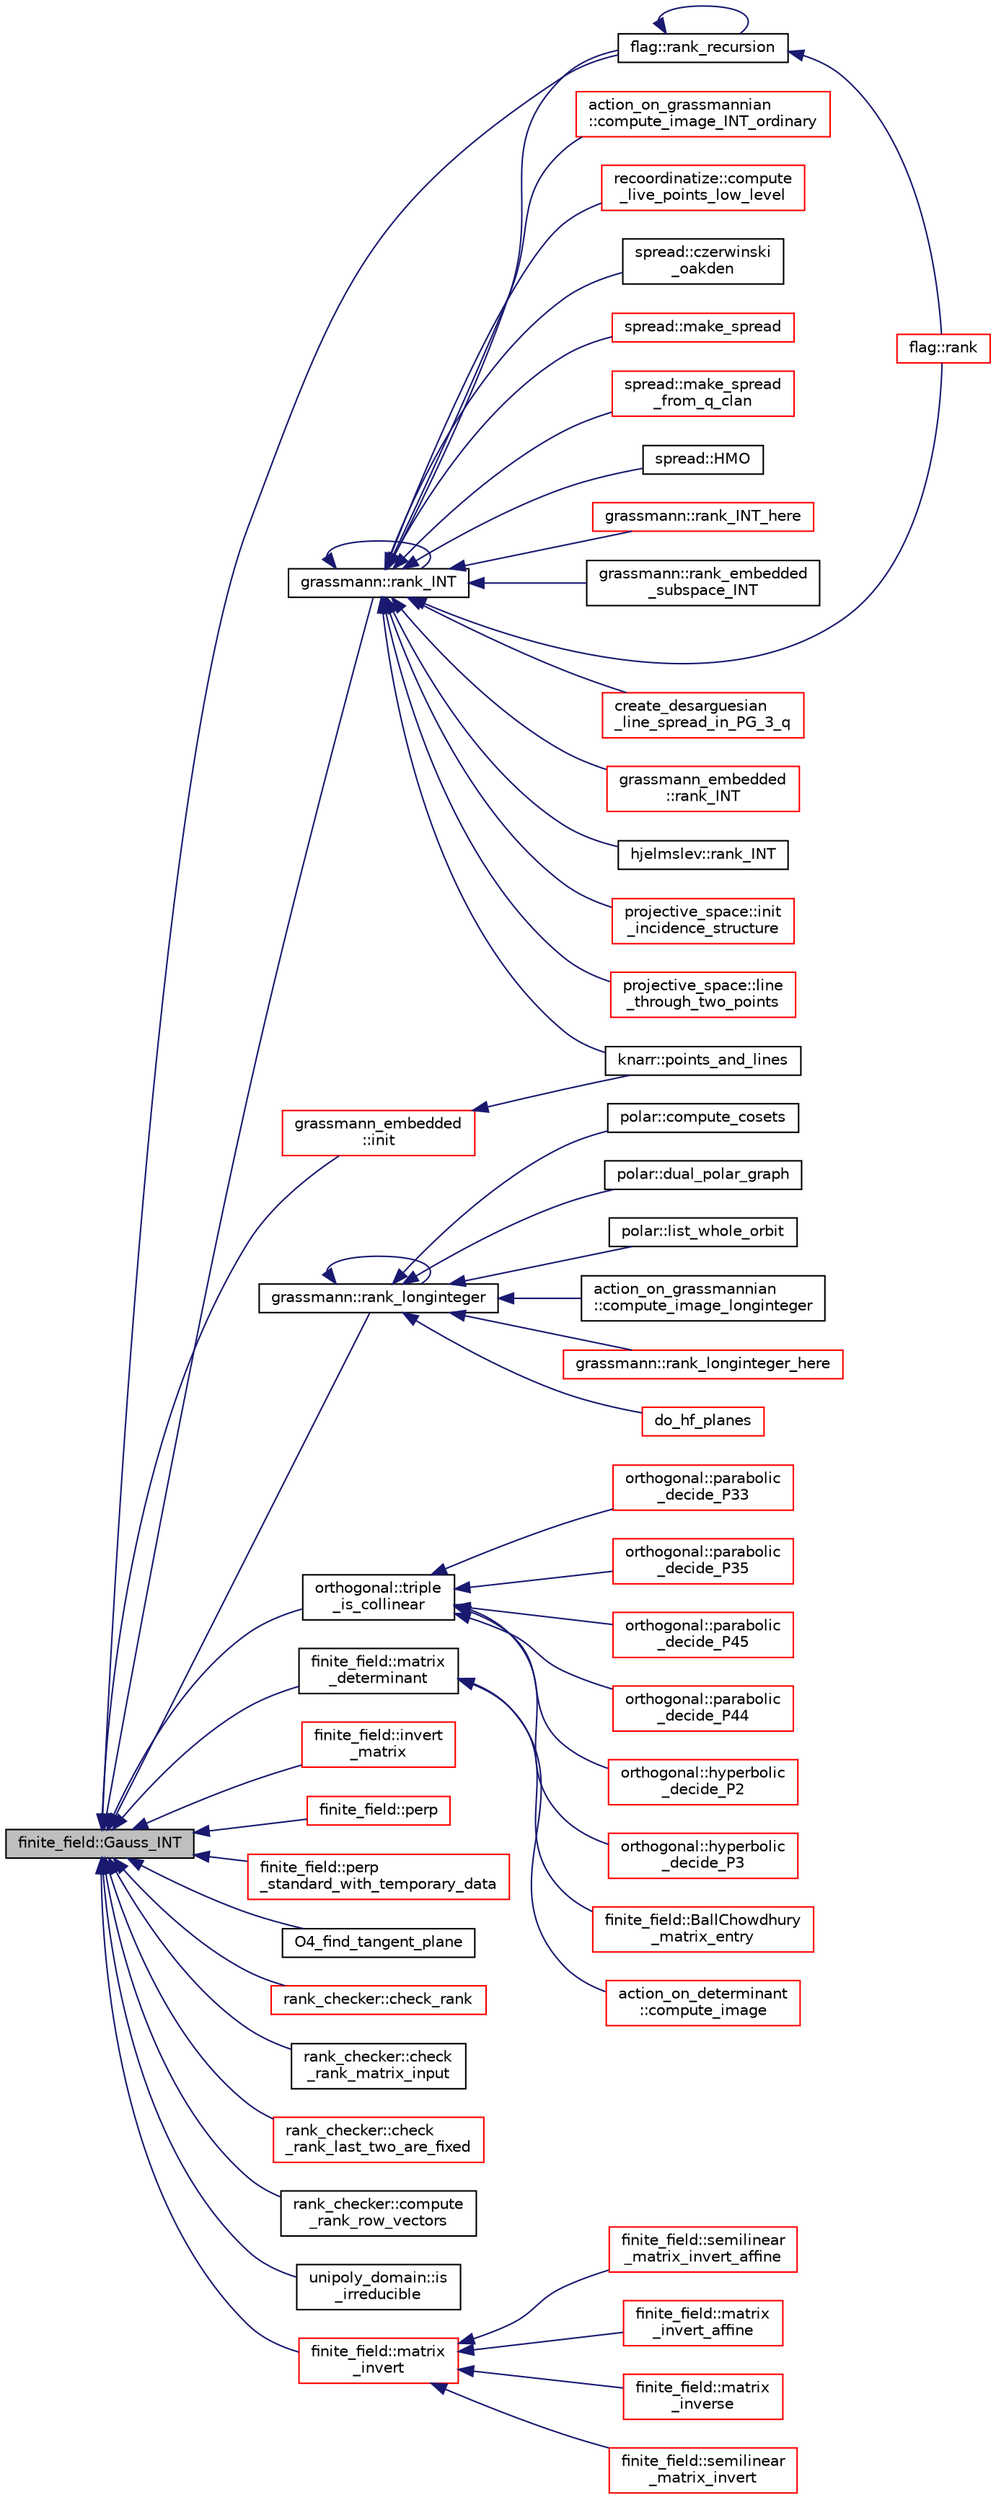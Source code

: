digraph "finite_field::Gauss_INT"
{
  edge [fontname="Helvetica",fontsize="10",labelfontname="Helvetica",labelfontsize="10"];
  node [fontname="Helvetica",fontsize="10",shape=record];
  rankdir="LR";
  Node3623 [label="finite_field::Gauss_INT",height=0.2,width=0.4,color="black", fillcolor="grey75", style="filled", fontcolor="black"];
  Node3623 -> Node3624 [dir="back",color="midnightblue",fontsize="10",style="solid",fontname="Helvetica"];
  Node3624 [label="grassmann::rank_INT",height=0.2,width=0.4,color="black", fillcolor="white", style="filled",URL="$df/d02/classgrassmann.html#a1fa95ce7ecebd48b04c7a0dc75491184"];
  Node3624 -> Node3625 [dir="back",color="midnightblue",fontsize="10",style="solid",fontname="Helvetica"];
  Node3625 [label="grassmann::rank_INT_here",height=0.2,width=0.4,color="red", fillcolor="white", style="filled",URL="$df/d02/classgrassmann.html#aaeab144aec85ec523f5a4d614a86d8d7"];
  Node3624 -> Node3915 [dir="back",color="midnightblue",fontsize="10",style="solid",fontname="Helvetica"];
  Node3915 [label="grassmann::rank_embedded\l_subspace_INT",height=0.2,width=0.4,color="black", fillcolor="white", style="filled",URL="$df/d02/classgrassmann.html#a97eaf2d9324f71cbdfa09b67aaaaf6c1"];
  Node3624 -> Node3624 [dir="back",color="midnightblue",fontsize="10",style="solid",fontname="Helvetica"];
  Node3624 -> Node3916 [dir="back",color="midnightblue",fontsize="10",style="solid",fontname="Helvetica"];
  Node3916 [label="flag::rank",height=0.2,width=0.4,color="red", fillcolor="white", style="filled",URL="$d8/d06/classflag.html#ae4c705cfd1fbab331edfad846879fdb9"];
  Node3624 -> Node3918 [dir="back",color="midnightblue",fontsize="10",style="solid",fontname="Helvetica"];
  Node3918 [label="flag::rank_recursion",height=0.2,width=0.4,color="black", fillcolor="white", style="filled",URL="$d8/d06/classflag.html#af799f2e8ddaaa51080651f9fc8d46fb3"];
  Node3918 -> Node3916 [dir="back",color="midnightblue",fontsize="10",style="solid",fontname="Helvetica"];
  Node3918 -> Node3918 [dir="back",color="midnightblue",fontsize="10",style="solid",fontname="Helvetica"];
  Node3624 -> Node3919 [dir="back",color="midnightblue",fontsize="10",style="solid",fontname="Helvetica"];
  Node3919 [label="create_desarguesian\l_line_spread_in_PG_3_q",height=0.2,width=0.4,color="red", fillcolor="white", style="filled",URL="$d4/d67/geometry_8h.html#a7d62d5ebe3c87e548f9e7bbd3eeebfac"];
  Node3624 -> Node3921 [dir="back",color="midnightblue",fontsize="10",style="solid",fontname="Helvetica"];
  Node3921 [label="grassmann_embedded\l::rank_INT",height=0.2,width=0.4,color="red", fillcolor="white", style="filled",URL="$d4/dda/classgrassmann__embedded.html#a6f7074d4d7351b21a0142a9c5071ed5e"];
  Node3624 -> Node3926 [dir="back",color="midnightblue",fontsize="10",style="solid",fontname="Helvetica"];
  Node3926 [label="hjelmslev::rank_INT",height=0.2,width=0.4,color="black", fillcolor="white", style="filled",URL="$d3/d21/classhjelmslev.html#a3553bea3124db20b561f1e8340250edd"];
  Node3624 -> Node3927 [dir="back",color="midnightblue",fontsize="10",style="solid",fontname="Helvetica"];
  Node3927 [label="knarr::points_and_lines",height=0.2,width=0.4,color="black", fillcolor="white", style="filled",URL="$d7/de5/classknarr.html#abb50a19df35495d508b0cb127d4eb908"];
  Node3624 -> Node3928 [dir="back",color="midnightblue",fontsize="10",style="solid",fontname="Helvetica"];
  Node3928 [label="projective_space::init\l_incidence_structure",height=0.2,width=0.4,color="red", fillcolor="white", style="filled",URL="$d2/d17/classprojective__space.html#a1e59490325e045cc52674a3706780aed"];
  Node3624 -> Node4008 [dir="back",color="midnightblue",fontsize="10",style="solid",fontname="Helvetica"];
  Node4008 [label="projective_space::line\l_through_two_points",height=0.2,width=0.4,color="red", fillcolor="white", style="filled",URL="$d2/d17/classprojective__space.html#abbf3151422696b42f4c4b0b4090495d6"];
  Node3624 -> Node4010 [dir="back",color="midnightblue",fontsize="10",style="solid",fontname="Helvetica"];
  Node4010 [label="action_on_grassmannian\l::compute_image_INT_ordinary",height=0.2,width=0.4,color="red", fillcolor="white", style="filled",URL="$d9/ddf/classaction__on__grassmannian.html#a0699e1d9ac13d0d97c5d1187846e5840"];
  Node3624 -> Node4011 [dir="back",color="midnightblue",fontsize="10",style="solid",fontname="Helvetica"];
  Node4011 [label="recoordinatize::compute\l_live_points_low_level",height=0.2,width=0.4,color="red", fillcolor="white", style="filled",URL="$d3/d3c/classrecoordinatize.html#ac87da537e6ac771351b530475278253e"];
  Node3624 -> Node4013 [dir="back",color="midnightblue",fontsize="10",style="solid",fontname="Helvetica"];
  Node4013 [label="spread::czerwinski\l_oakden",height=0.2,width=0.4,color="black", fillcolor="white", style="filled",URL="$da/dc1/classspread.html#a7a011cd3e2112c25bf33fde07dcac848"];
  Node3624 -> Node4014 [dir="back",color="midnightblue",fontsize="10",style="solid",fontname="Helvetica"];
  Node4014 [label="spread::make_spread",height=0.2,width=0.4,color="red", fillcolor="white", style="filled",URL="$da/dc1/classspread.html#a469ad25d04d840d4f5b4046a3266d3b2"];
  Node3624 -> Node4016 [dir="back",color="midnightblue",fontsize="10",style="solid",fontname="Helvetica"];
  Node4016 [label="spread::make_spread\l_from_q_clan",height=0.2,width=0.4,color="red", fillcolor="white", style="filled",URL="$da/dc1/classspread.html#a3dcf930f3e0d9ebdead688a37cddd967"];
  Node3624 -> Node4017 [dir="back",color="midnightblue",fontsize="10",style="solid",fontname="Helvetica"];
  Node4017 [label="spread::HMO",height=0.2,width=0.4,color="black", fillcolor="white", style="filled",URL="$da/dc1/classspread.html#aac9d8a67802a3e23e66eb20e419c097b"];
  Node3623 -> Node4018 [dir="back",color="midnightblue",fontsize="10",style="solid",fontname="Helvetica"];
  Node4018 [label="grassmann::rank_longinteger",height=0.2,width=0.4,color="black", fillcolor="white", style="filled",URL="$df/d02/classgrassmann.html#a906995e619188ae6e2e4e97f1e878a08"];
  Node4018 -> Node4019 [dir="back",color="midnightblue",fontsize="10",style="solid",fontname="Helvetica"];
  Node4019 [label="grassmann::rank_longinteger_here",height=0.2,width=0.4,color="red", fillcolor="white", style="filled",URL="$df/d02/classgrassmann.html#a9f3af02709205bca69e61d529e921212"];
  Node4018 -> Node4018 [dir="back",color="midnightblue",fontsize="10",style="solid",fontname="Helvetica"];
  Node4018 -> Node4028 [dir="back",color="midnightblue",fontsize="10",style="solid",fontname="Helvetica"];
  Node4028 [label="do_hf_planes",height=0.2,width=0.4,color="red", fillcolor="white", style="filled",URL="$da/d90/analyze_8_c.html#adf9effb991b2333b4c8b174b3144c88e"];
  Node4018 -> Node3816 [dir="back",color="midnightblue",fontsize="10",style="solid",fontname="Helvetica"];
  Node3816 [label="polar::compute_cosets",height=0.2,width=0.4,color="black", fillcolor="white", style="filled",URL="$da/d1c/classpolar.html#a1fae83636607982bad299fd84380fc40"];
  Node4018 -> Node3817 [dir="back",color="midnightblue",fontsize="10",style="solid",fontname="Helvetica"];
  Node3817 [label="polar::dual_polar_graph",height=0.2,width=0.4,color="black", fillcolor="white", style="filled",URL="$da/d1c/classpolar.html#a6e5e2b0d9d3447cac72cb82ce3d2e9e5"];
  Node4018 -> Node3820 [dir="back",color="midnightblue",fontsize="10",style="solid",fontname="Helvetica"];
  Node3820 [label="polar::list_whole_orbit",height=0.2,width=0.4,color="black", fillcolor="white", style="filled",URL="$da/d1c/classpolar.html#a26f04b7c75e45604ab772931ed2916fd"];
  Node4018 -> Node4029 [dir="back",color="midnightblue",fontsize="10",style="solid",fontname="Helvetica"];
  Node4029 [label="action_on_grassmannian\l::compute_image_longinteger",height=0.2,width=0.4,color="black", fillcolor="white", style="filled",URL="$d9/ddf/classaction__on__grassmannian.html#ae0e0b51cf789ec134e6e4079f6fd491a"];
  Node3623 -> Node4030 [dir="back",color="midnightblue",fontsize="10",style="solid",fontname="Helvetica"];
  Node4030 [label="orthogonal::triple\l_is_collinear",height=0.2,width=0.4,color="black", fillcolor="white", style="filled",URL="$d7/daa/classorthogonal.html#a85cf2656074b3977032a6bf975475b37"];
  Node4030 -> Node4031 [dir="back",color="midnightblue",fontsize="10",style="solid",fontname="Helvetica"];
  Node4031 [label="orthogonal::hyperbolic\l_decide_P2",height=0.2,width=0.4,color="red", fillcolor="white", style="filled",URL="$d7/daa/classorthogonal.html#ac4329f8055baf9d40e182af3955687f3"];
  Node4030 -> Node4091 [dir="back",color="midnightblue",fontsize="10",style="solid",fontname="Helvetica"];
  Node4091 [label="orthogonal::hyperbolic\l_decide_P3",height=0.2,width=0.4,color="red", fillcolor="white", style="filled",URL="$d7/daa/classorthogonal.html#a02d20bb315f3f51e2e5fb4f9479f9f62"];
  Node4030 -> Node4092 [dir="back",color="midnightblue",fontsize="10",style="solid",fontname="Helvetica"];
  Node4092 [label="orthogonal::parabolic\l_decide_P33",height=0.2,width=0.4,color="red", fillcolor="white", style="filled",URL="$d7/daa/classorthogonal.html#ab6af5eb5e517bf200419ae2cb0995f03"];
  Node4030 -> Node4096 [dir="back",color="midnightblue",fontsize="10",style="solid",fontname="Helvetica"];
  Node4096 [label="orthogonal::parabolic\l_decide_P35",height=0.2,width=0.4,color="red", fillcolor="white", style="filled",URL="$d7/daa/classorthogonal.html#a6f9b23e5b47b2864052ee6e66775c904"];
  Node4030 -> Node4097 [dir="back",color="midnightblue",fontsize="10",style="solid",fontname="Helvetica"];
  Node4097 [label="orthogonal::parabolic\l_decide_P45",height=0.2,width=0.4,color="red", fillcolor="white", style="filled",URL="$d7/daa/classorthogonal.html#ae35e876043cbef583d29b82fd1c73bce"];
  Node4030 -> Node4098 [dir="back",color="midnightblue",fontsize="10",style="solid",fontname="Helvetica"];
  Node4098 [label="orthogonal::parabolic\l_decide_P44",height=0.2,width=0.4,color="red", fillcolor="white", style="filled",URL="$d7/daa/classorthogonal.html#a921eec6bede3574fd47497377a82c252"];
  Node3623 -> Node4099 [dir="back",color="midnightblue",fontsize="10",style="solid",fontname="Helvetica"];
  Node4099 [label="finite_field::matrix\l_determinant",height=0.2,width=0.4,color="black", fillcolor="white", style="filled",URL="$df/d5a/classfinite__field.html#abeeee303bfbc054f2dcac4981ecab9ce"];
  Node4099 -> Node4100 [dir="back",color="midnightblue",fontsize="10",style="solid",fontname="Helvetica"];
  Node4100 [label="finite_field::BallChowdhury\l_matrix_entry",height=0.2,width=0.4,color="red", fillcolor="white", style="filled",URL="$df/d5a/classfinite__field.html#a961293f903f87da16219ceb61f642e8e"];
  Node4099 -> Node4102 [dir="back",color="midnightblue",fontsize="10",style="solid",fontname="Helvetica"];
  Node4102 [label="action_on_determinant\l::compute_image",height=0.2,width=0.4,color="red", fillcolor="white", style="filled",URL="$d4/d32/classaction__on__determinant.html#afc50562cf0aa95e81eb0062749dc3940"];
  Node3623 -> Node4103 [dir="back",color="midnightblue",fontsize="10",style="solid",fontname="Helvetica"];
  Node4103 [label="finite_field::matrix\l_invert",height=0.2,width=0.4,color="red", fillcolor="white", style="filled",URL="$df/d5a/classfinite__field.html#a4c017c0edc20fefef3da0db4ef4248f7"];
  Node4103 -> Node4104 [dir="back",color="midnightblue",fontsize="10",style="solid",fontname="Helvetica"];
  Node4104 [label="finite_field::matrix\l_inverse",height=0.2,width=0.4,color="red", fillcolor="white", style="filled",URL="$df/d5a/classfinite__field.html#a3ef088739ceac47367f4b328697726a5"];
  Node4103 -> Node4128 [dir="back",color="midnightblue",fontsize="10",style="solid",fontname="Helvetica"];
  Node4128 [label="finite_field::semilinear\l_matrix_invert",height=0.2,width=0.4,color="red", fillcolor="white", style="filled",URL="$df/d5a/classfinite__field.html#a940fec6a9c31b10eed2e8d37c5472d93"];
  Node4103 -> Node4199 [dir="back",color="midnightblue",fontsize="10",style="solid",fontname="Helvetica"];
  Node4199 [label="finite_field::semilinear\l_matrix_invert_affine",height=0.2,width=0.4,color="red", fillcolor="white", style="filled",URL="$df/d5a/classfinite__field.html#a23db70e745bf22d230da684440e1fc59"];
  Node4103 -> Node4200 [dir="back",color="midnightblue",fontsize="10",style="solid",fontname="Helvetica"];
  Node4200 [label="finite_field::matrix\l_invert_affine",height=0.2,width=0.4,color="red", fillcolor="white", style="filled",URL="$df/d5a/classfinite__field.html#a716c202ca9fcee1911e330f4a5bdba38"];
  Node3623 -> Node4201 [dir="back",color="midnightblue",fontsize="10",style="solid",fontname="Helvetica"];
  Node4201 [label="finite_field::invert\l_matrix",height=0.2,width=0.4,color="red", fillcolor="white", style="filled",URL="$df/d5a/classfinite__field.html#adab449ef01b1feafe000c8fff7ae013f"];
  Node3623 -> Node4257 [dir="back",color="midnightblue",fontsize="10",style="solid",fontname="Helvetica"];
  Node4257 [label="finite_field::perp",height=0.2,width=0.4,color="red", fillcolor="white", style="filled",URL="$df/d5a/classfinite__field.html#a7f4cbb62d037e07893f3c868eea3b818"];
  Node3623 -> Node4264 [dir="back",color="midnightblue",fontsize="10",style="solid",fontname="Helvetica"];
  Node4264 [label="finite_field::perp\l_standard_with_temporary_data",height=0.2,width=0.4,color="red", fillcolor="white", style="filled",URL="$df/d5a/classfinite__field.html#aae3cca9b5f19ae969a9c5349d14f41c0"];
  Node3623 -> Node4292 [dir="back",color="midnightblue",fontsize="10",style="solid",fontname="Helvetica"];
  Node4292 [label="O4_find_tangent_plane",height=0.2,width=0.4,color="black", fillcolor="white", style="filled",URL="$d4/d95/group__generators_8_c.html#ad44a004f3a5ff15b3ac8f1fb6dc0c090"];
  Node3623 -> Node4293 [dir="back",color="midnightblue",fontsize="10",style="solid",fontname="Helvetica"];
  Node4293 [label="rank_checker::check_rank",height=0.2,width=0.4,color="red", fillcolor="white", style="filled",URL="$d8/d21/classrank__checker.html#a5f0fd559a91a39c81268699c8ecadada"];
  Node3623 -> Node4295 [dir="back",color="midnightblue",fontsize="10",style="solid",fontname="Helvetica"];
  Node4295 [label="rank_checker::check\l_rank_matrix_input",height=0.2,width=0.4,color="black", fillcolor="white", style="filled",URL="$d8/d21/classrank__checker.html#a09f9f9d8674b33f9e0c00a129347a2be"];
  Node3623 -> Node4296 [dir="back",color="midnightblue",fontsize="10",style="solid",fontname="Helvetica"];
  Node4296 [label="rank_checker::check\l_rank_last_two_are_fixed",height=0.2,width=0.4,color="red", fillcolor="white", style="filled",URL="$d8/d21/classrank__checker.html#a1a55c9b22e1891e820e475e9e97daf12"];
  Node3623 -> Node4300 [dir="back",color="midnightblue",fontsize="10",style="solid",fontname="Helvetica"];
  Node4300 [label="rank_checker::compute\l_rank_row_vectors",height=0.2,width=0.4,color="black", fillcolor="white", style="filled",URL="$d8/d21/classrank__checker.html#a3f95a435c05d3762563ff0009c7a648c"];
  Node3623 -> Node4301 [dir="back",color="midnightblue",fontsize="10",style="solid",fontname="Helvetica"];
  Node4301 [label="unipoly_domain::is\l_irreducible",height=0.2,width=0.4,color="black", fillcolor="white", style="filled",URL="$da/d3c/classunipoly__domain.html#aec4d9b55b51268d99ef6f6480d7282b5"];
  Node3623 -> Node3918 [dir="back",color="midnightblue",fontsize="10",style="solid",fontname="Helvetica"];
  Node3623 -> Node4302 [dir="back",color="midnightblue",fontsize="10",style="solid",fontname="Helvetica"];
  Node4302 [label="grassmann_embedded\l::init",height=0.2,width=0.4,color="red", fillcolor="white", style="filled",URL="$d4/dda/classgrassmann__embedded.html#a4cc2970a357bace5b18479def170019b"];
  Node4302 -> Node3927 [dir="back",color="midnightblue",fontsize="10",style="solid",fontname="Helvetica"];
}
